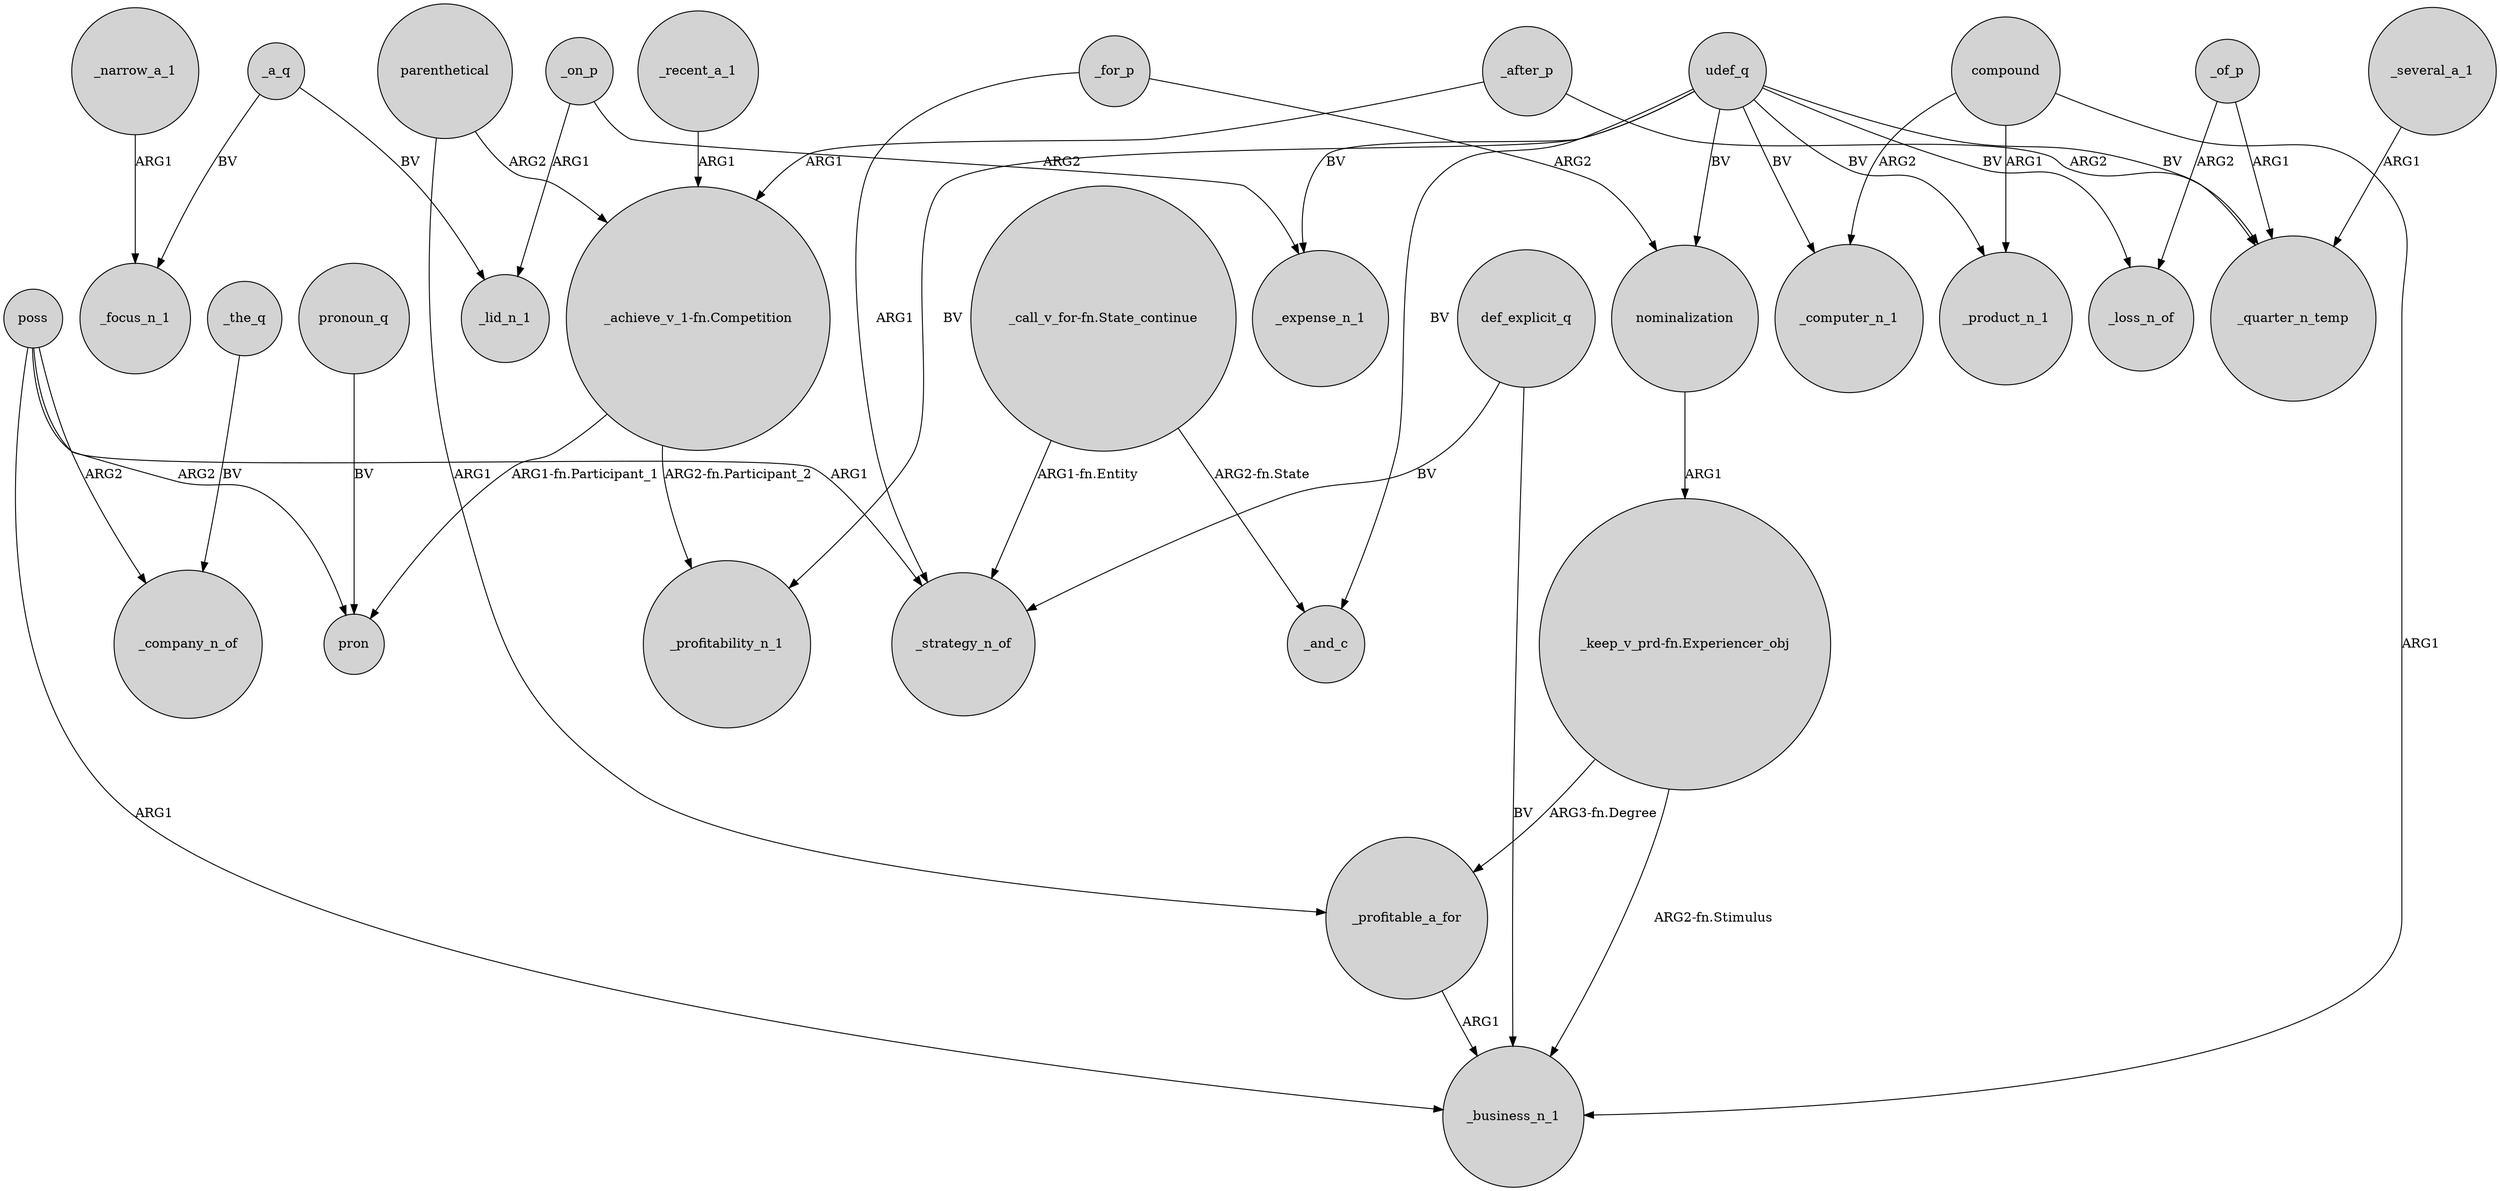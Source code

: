 digraph {
	node [shape=circle style=filled]
	_recent_a_1 -> "_achieve_v_1-fn.Competition" [label=ARG1]
	def_explicit_q -> _business_n_1 [label=BV]
	_for_p -> _strategy_n_of [label=ARG1]
	nominalization -> "_keep_v_prd-fn.Experiencer_obj" [label=ARG1]
	"_call_v_for-fn.State_continue" -> _and_c [label="ARG2-fn.State"]
	poss -> _business_n_1 [label=ARG1]
	_on_p -> _expense_n_1 [label=ARG2]
	udef_q -> nominalization [label=BV]
	compound -> _computer_n_1 [label=ARG2]
	_of_p -> _loss_n_of [label=ARG2]
	udef_q -> _product_n_1 [label=BV]
	"_call_v_for-fn.State_continue" -> _strategy_n_of [label="ARG1-fn.Entity"]
	udef_q -> _and_c [label=BV]
	pronoun_q -> pron [label=BV]
	"_achieve_v_1-fn.Competition" -> _profitability_n_1 [label="ARG2-fn.Participant_2"]
	poss -> pron [label=ARG2]
	poss -> _company_n_of [label=ARG2]
	def_explicit_q -> _strategy_n_of [label=BV]
	_profitable_a_for -> _business_n_1 [label=ARG1]
	"_keep_v_prd-fn.Experiencer_obj" -> _business_n_1 [label="ARG2-fn.Stimulus"]
	_several_a_1 -> _quarter_n_temp [label=ARG1]
	udef_q -> _profitability_n_1 [label=BV]
	udef_q -> _loss_n_of [label=BV]
	"_achieve_v_1-fn.Competition" -> pron [label="ARG1-fn.Participant_1"]
	_narrow_a_1 -> _focus_n_1 [label=ARG1]
	udef_q -> _computer_n_1 [label=BV]
	_for_p -> nominalization [label=ARG2]
	_a_q -> _focus_n_1 [label=BV]
	"_keep_v_prd-fn.Experiencer_obj" -> _profitable_a_for [label="ARG3-fn.Degree"]
	_after_p -> _quarter_n_temp [label=ARG2]
	udef_q -> _expense_n_1 [label=BV]
	_on_p -> _lid_n_1 [label=ARG1]
	udef_q -> _quarter_n_temp [label=BV]
	_a_q -> _lid_n_1 [label=BV]
	_after_p -> "_achieve_v_1-fn.Competition" [label=ARG1]
	compound -> _product_n_1 [label=ARG1]
	compound -> _business_n_1 [label=ARG1]
	parenthetical -> "_achieve_v_1-fn.Competition" [label=ARG2]
	poss -> _strategy_n_of [label=ARG1]
	_the_q -> _company_n_of [label=BV]
	parenthetical -> _profitable_a_for [label=ARG1]
	_of_p -> _quarter_n_temp [label=ARG1]
}
